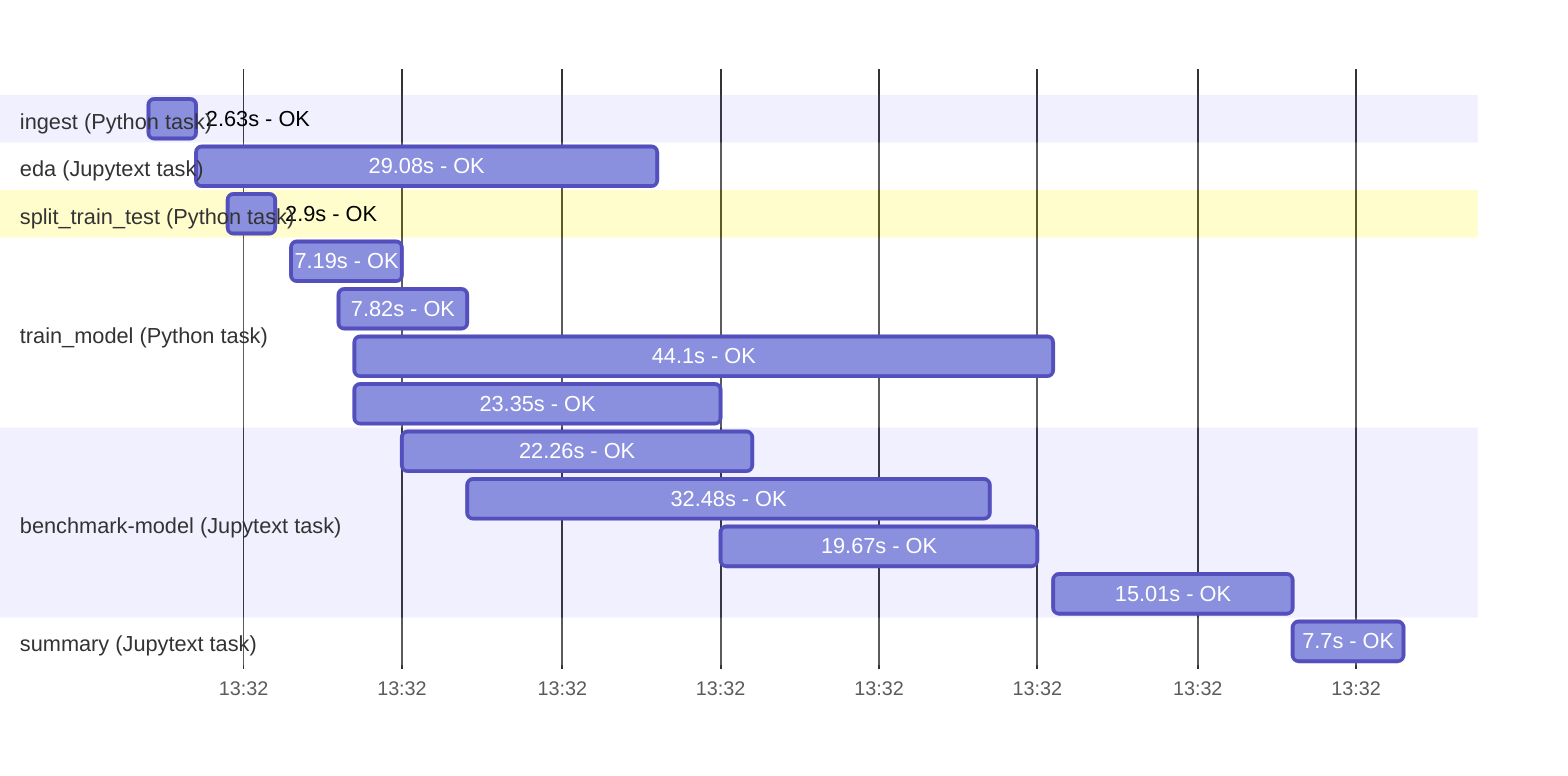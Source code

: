 gantt
    %% Mermaid input file for drawing Gantt chart of runlog runtimes
    %% See https://mermaid-js.github.io/mermaid/#/gantt
    %%
    axisFormat %H:%M
    %%
    %% Give timestamps as unix timestamps (ms)
    dateFormat x
    %%
    section ingest (Python task)
    2.63s - OK : , 1690353294 , 1690353297 
    section eda (Jupytext task)
    29.08s - OK : , 1690353297 , 1690353326 
    section split_train_test (Python task)
    2.9s - OK : , 1690353299 , 1690353302 
    section train_model (Python task)
    7.19s - OK : , 1690353303 , 1690353310 
    section train_model (Python task)
    7.82s - OK : , 1690353306 , 1690353314 
    section train_model (Python task)
    44.1s - OK : , 1690353307 , 1690353351 
    section train_model (Python task)
    23.35s - OK : , 1690353307 , 1690353330 
    section benchmark-model (Jupytext task)
    22.26s - OK : , 1690353310 , 1690353332 
    section benchmark-model (Jupytext task)
    32.48s - OK : , 1690353314 , 1690353347 
    section benchmark-model (Jupytext task)
    19.67s - OK : , 1690353330 , 1690353350 
    section benchmark-model (Jupytext task)
    15.01s - OK : , 1690353351 , 1690353366 
    section summary (Jupytext task)
    7.7s - OK : , 1690353366 , 1690353373